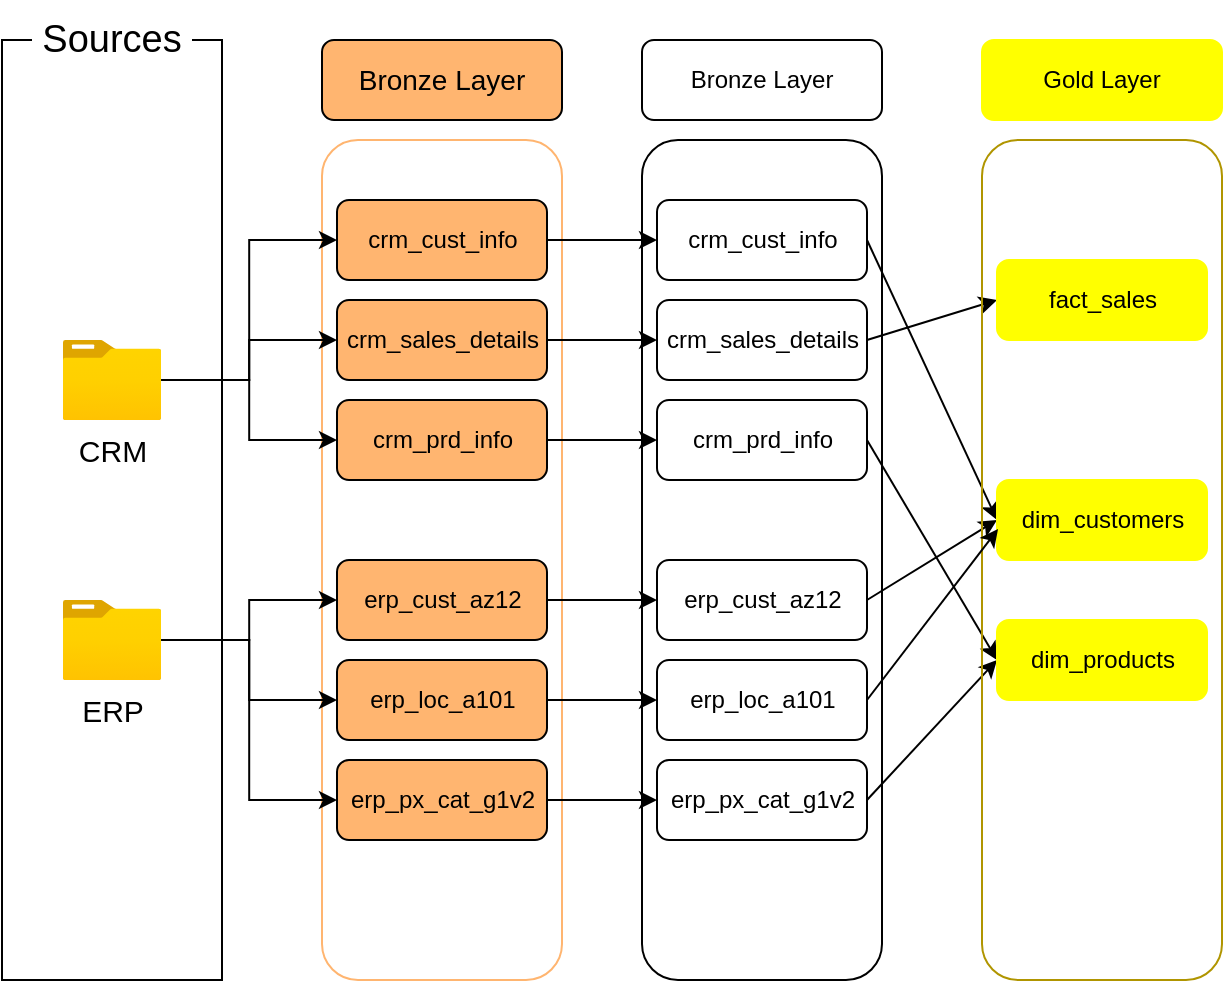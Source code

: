 <mxfile version="27.0.5">
  <diagram name="Page-1" id="4Pe4ApwGneUvlaL52mOm">
    <mxGraphModel dx="868" dy="522" grid="1" gridSize="10" guides="1" tooltips="1" connect="1" arrows="1" fold="1" page="1" pageScale="1" pageWidth="850" pageHeight="1100" math="0" shadow="0">
      <root>
        <mxCell id="0" />
        <mxCell id="1" parent="0" />
        <mxCell id="gVY9wtPqPmXzFbUHcXMq-1" value="" style="rounded=0;whiteSpace=wrap;html=1;fillStyle=hatch;" parent="1" vertex="1">
          <mxGeometry x="30" y="100" width="110" height="470" as="geometry" />
        </mxCell>
        <mxCell id="gVY9wtPqPmXzFbUHcXMq-3" value="" style="rounded=1;whiteSpace=wrap;html=1;fillStyle=hatch;strokeColor=#FFB570;" parent="1" vertex="1">
          <mxGeometry x="190" y="150" width="120" height="420" as="geometry" />
        </mxCell>
        <mxCell id="gVY9wtPqPmXzFbUHcXMq-4" value="" style="rounded=1;whiteSpace=wrap;html=1;fillStyle=auto;fillColor=none;" parent="1" vertex="1">
          <mxGeometry x="350" y="150" width="120" height="420" as="geometry" />
        </mxCell>
        <mxCell id="gVY9wtPqPmXzFbUHcXMq-6" value="&lt;font style=&quot;font-size: 19px;&quot;&gt;Sources&lt;/font&gt;" style="rounded=0;whiteSpace=wrap;html=1;strokeColor=none;" parent="1" vertex="1">
          <mxGeometry x="45" y="80" width="80" height="40" as="geometry" />
        </mxCell>
        <mxCell id="gVY9wtPqPmXzFbUHcXMq-18" style="edgeStyle=orthogonalEdgeStyle;rounded=0;orthogonalLoop=1;jettySize=auto;html=1;entryX=0;entryY=0.5;entryDx=0;entryDy=0;" parent="1" source="gVY9wtPqPmXzFbUHcXMq-7" target="gVY9wtPqPmXzFbUHcXMq-14" edge="1">
          <mxGeometry relative="1" as="geometry" />
        </mxCell>
        <mxCell id="gVY9wtPqPmXzFbUHcXMq-21" style="edgeStyle=orthogonalEdgeStyle;rounded=0;orthogonalLoop=1;jettySize=auto;html=1;entryX=0;entryY=0.5;entryDx=0;entryDy=0;" parent="1" source="gVY9wtPqPmXzFbUHcXMq-7" target="gVY9wtPqPmXzFbUHcXMq-12" edge="1">
          <mxGeometry relative="1" as="geometry" />
        </mxCell>
        <mxCell id="gVY9wtPqPmXzFbUHcXMq-22" style="edgeStyle=orthogonalEdgeStyle;rounded=0;orthogonalLoop=1;jettySize=auto;html=1;entryX=0;entryY=0.5;entryDx=0;entryDy=0;" parent="1" source="gVY9wtPqPmXzFbUHcXMq-7" target="gVY9wtPqPmXzFbUHcXMq-13" edge="1">
          <mxGeometry relative="1" as="geometry" />
        </mxCell>
        <mxCell id="gVY9wtPqPmXzFbUHcXMq-7" value="&lt;font style=&quot;font-size: 15px;&quot;&gt;CRM&lt;/font&gt;" style="image;aspect=fixed;html=1;points=[];align=center;fontSize=12;image=img/lib/azure2/general/Folder_Blank.svg;" parent="1" vertex="1">
          <mxGeometry x="60.36" y="250" width="49.29" height="40" as="geometry" />
        </mxCell>
        <mxCell id="gVY9wtPqPmXzFbUHcXMq-23" style="edgeStyle=orthogonalEdgeStyle;rounded=0;orthogonalLoop=1;jettySize=auto;html=1;entryX=0;entryY=0.5;entryDx=0;entryDy=0;" parent="1" source="gVY9wtPqPmXzFbUHcXMq-8" target="gVY9wtPqPmXzFbUHcXMq-15" edge="1">
          <mxGeometry relative="1" as="geometry" />
        </mxCell>
        <mxCell id="gVY9wtPqPmXzFbUHcXMq-24" style="edgeStyle=orthogonalEdgeStyle;rounded=0;orthogonalLoop=1;jettySize=auto;html=1;entryX=0;entryY=0.5;entryDx=0;entryDy=0;" parent="1" source="gVY9wtPqPmXzFbUHcXMq-8" target="gVY9wtPqPmXzFbUHcXMq-16" edge="1">
          <mxGeometry relative="1" as="geometry" />
        </mxCell>
        <mxCell id="gVY9wtPqPmXzFbUHcXMq-25" style="edgeStyle=orthogonalEdgeStyle;rounded=0;orthogonalLoop=1;jettySize=auto;html=1;entryX=0;entryY=0.5;entryDx=0;entryDy=0;" parent="1" source="gVY9wtPqPmXzFbUHcXMq-8" target="gVY9wtPqPmXzFbUHcXMq-17" edge="1">
          <mxGeometry relative="1" as="geometry" />
        </mxCell>
        <mxCell id="gVY9wtPqPmXzFbUHcXMq-8" value="&lt;span style=&quot;font-size: 15px;&quot;&gt;ERP&lt;/span&gt;" style="image;aspect=fixed;html=1;points=[];align=center;fontSize=12;image=img/lib/azure2/general/Folder_Blank.svg;" parent="1" vertex="1">
          <mxGeometry x="60.36" y="380" width="49.29" height="40" as="geometry" />
        </mxCell>
        <mxCell id="gVY9wtPqPmXzFbUHcXMq-9" value="&lt;font style=&quot;font-size: 14px;&quot;&gt;Bronze Layer&lt;/font&gt;" style="rounded=1;whiteSpace=wrap;html=1;fillStyle=solid;fillColor=#FFB570;fontColor=#000000;" parent="1" vertex="1">
          <mxGeometry x="190" y="100" width="120" height="40" as="geometry" />
        </mxCell>
        <mxCell id="gVY9wtPqPmXzFbUHcXMq-10" value="Bronze Layer" style="rounded=1;whiteSpace=wrap;html=1;fillStyle=auto;fillColor=#FFFFFF;fontColor=#000000;" parent="1" vertex="1">
          <mxGeometry x="350" y="100" width="120" height="40" as="geometry" />
        </mxCell>
        <mxCell id="H48lbSs6PlIa-w5kw-XM-9" style="edgeStyle=orthogonalEdgeStyle;rounded=0;orthogonalLoop=1;jettySize=auto;html=1;entryX=0;entryY=0.5;entryDx=0;entryDy=0;" parent="1" source="gVY9wtPqPmXzFbUHcXMq-12" target="H48lbSs6PlIa-w5kw-XM-1" edge="1">
          <mxGeometry relative="1" as="geometry" />
        </mxCell>
        <mxCell id="gVY9wtPqPmXzFbUHcXMq-12" value="crm_sales_details" style="rounded=1;whiteSpace=wrap;html=1;fillStyle=solid;fillColor=#FFB570;fontColor=#000000;" parent="1" vertex="1">
          <mxGeometry x="197.5" y="230" width="105" height="40" as="geometry" />
        </mxCell>
        <mxCell id="H48lbSs6PlIa-w5kw-XM-10" style="edgeStyle=orthogonalEdgeStyle;rounded=0;orthogonalLoop=1;jettySize=auto;html=1;entryX=0;entryY=0.5;entryDx=0;entryDy=0;" parent="1" source="gVY9wtPqPmXzFbUHcXMq-13" target="H48lbSs6PlIa-w5kw-XM-2" edge="1">
          <mxGeometry relative="1" as="geometry" />
        </mxCell>
        <mxCell id="gVY9wtPqPmXzFbUHcXMq-13" value="crm_prd_info" style="rounded=1;whiteSpace=wrap;html=1;fillStyle=solid;fillColor=#FFB570;fontColor=#000000;" parent="1" vertex="1">
          <mxGeometry x="197.5" y="280" width="105" height="40" as="geometry" />
        </mxCell>
        <mxCell id="H48lbSs6PlIa-w5kw-XM-7" style="edgeStyle=orthogonalEdgeStyle;rounded=0;orthogonalLoop=1;jettySize=auto;html=1;exitX=1;exitY=0.5;exitDx=0;exitDy=0;entryX=0;entryY=0.5;entryDx=0;entryDy=0;" parent="1" source="gVY9wtPqPmXzFbUHcXMq-14" target="H48lbSs6PlIa-w5kw-XM-3" edge="1">
          <mxGeometry relative="1" as="geometry" />
        </mxCell>
        <mxCell id="gVY9wtPqPmXzFbUHcXMq-14" value="crm_cust_info" style="rounded=1;whiteSpace=wrap;html=1;fillStyle=solid;fillColor=#FFB570;fontColor=#000000;" parent="1" vertex="1">
          <mxGeometry x="197.5" y="180" width="105" height="40" as="geometry" />
        </mxCell>
        <mxCell id="H48lbSs6PlIa-w5kw-XM-11" style="edgeStyle=orthogonalEdgeStyle;rounded=0;orthogonalLoop=1;jettySize=auto;html=1;entryX=0;entryY=0.5;entryDx=0;entryDy=0;" parent="1" source="gVY9wtPqPmXzFbUHcXMq-15" target="H48lbSs6PlIa-w5kw-XM-4" edge="1">
          <mxGeometry relative="1" as="geometry" />
        </mxCell>
        <mxCell id="gVY9wtPqPmXzFbUHcXMq-15" value="erp_cust_az12" style="rounded=1;whiteSpace=wrap;html=1;fillStyle=solid;fillColor=#FFB570;fontColor=#000000;" parent="1" vertex="1">
          <mxGeometry x="197.5" y="360" width="105" height="40" as="geometry" />
        </mxCell>
        <mxCell id="H48lbSs6PlIa-w5kw-XM-12" style="edgeStyle=orthogonalEdgeStyle;rounded=0;orthogonalLoop=1;jettySize=auto;html=1;entryX=0;entryY=0.5;entryDx=0;entryDy=0;" parent="1" source="gVY9wtPqPmXzFbUHcXMq-16" target="H48lbSs6PlIa-w5kw-XM-5" edge="1">
          <mxGeometry relative="1" as="geometry" />
        </mxCell>
        <mxCell id="gVY9wtPqPmXzFbUHcXMq-16" value="erp_loc_a101" style="rounded=1;whiteSpace=wrap;html=1;fillStyle=solid;fillColor=#FFB570;fontColor=#000000;" parent="1" vertex="1">
          <mxGeometry x="197.5" y="410" width="105" height="40" as="geometry" />
        </mxCell>
        <mxCell id="H48lbSs6PlIa-w5kw-XM-13" style="edgeStyle=orthogonalEdgeStyle;rounded=0;orthogonalLoop=1;jettySize=auto;html=1;entryX=0;entryY=0.5;entryDx=0;entryDy=0;" parent="1" source="gVY9wtPqPmXzFbUHcXMq-17" target="H48lbSs6PlIa-w5kw-XM-6" edge="1">
          <mxGeometry relative="1" as="geometry" />
        </mxCell>
        <mxCell id="gVY9wtPqPmXzFbUHcXMq-17" value="erp_px_cat_g1v2" style="rounded=1;whiteSpace=wrap;html=1;fillStyle=solid;fillColor=#FFB570;fontColor=#000000;" parent="1" vertex="1">
          <mxGeometry x="197.5" y="460" width="105" height="40" as="geometry" />
        </mxCell>
        <mxCell id="Fz5hiR6GQDtzPZ51xnKj-9" style="rounded=0;orthogonalLoop=1;jettySize=auto;html=1;entryX=0;entryY=0.5;entryDx=0;entryDy=0;exitX=1;exitY=0.5;exitDx=0;exitDy=0;" edge="1" parent="1" source="H48lbSs6PlIa-w5kw-XM-1" target="Fz5hiR6GQDtzPZ51xnKj-3">
          <mxGeometry relative="1" as="geometry" />
        </mxCell>
        <mxCell id="H48lbSs6PlIa-w5kw-XM-1" value="crm_sales_details" style="rounded=1;whiteSpace=wrap;html=1;fillStyle=solid;fillColor=#FFFFFF;fontColor=#000000;" parent="1" vertex="1">
          <mxGeometry x="357.5" y="230" width="105" height="40" as="geometry" />
        </mxCell>
        <mxCell id="Fz5hiR6GQDtzPZ51xnKj-12" style="rounded=0;orthogonalLoop=1;jettySize=auto;html=1;entryX=0;entryY=0.5;entryDx=0;entryDy=0;exitX=1;exitY=0.5;exitDx=0;exitDy=0;" edge="1" parent="1" source="H48lbSs6PlIa-w5kw-XM-2" target="Fz5hiR6GQDtzPZ51xnKj-4">
          <mxGeometry relative="1" as="geometry" />
        </mxCell>
        <mxCell id="H48lbSs6PlIa-w5kw-XM-2" value="crm_prd_info" style="rounded=1;whiteSpace=wrap;html=1;fillStyle=solid;fillColor=#FFFFFF;fontColor=#000000;" parent="1" vertex="1">
          <mxGeometry x="357.5" y="280" width="105" height="40" as="geometry" />
        </mxCell>
        <mxCell id="Fz5hiR6GQDtzPZ51xnKj-18" style="rounded=0;orthogonalLoop=1;jettySize=auto;html=1;entryX=0;entryY=0.5;entryDx=0;entryDy=0;exitX=1;exitY=0.5;exitDx=0;exitDy=0;" edge="1" parent="1" source="H48lbSs6PlIa-w5kw-XM-3" target="Fz5hiR6GQDtzPZ51xnKj-5">
          <mxGeometry relative="1" as="geometry" />
        </mxCell>
        <mxCell id="H48lbSs6PlIa-w5kw-XM-3" value="crm_cust_info" style="rounded=1;whiteSpace=wrap;html=1;fillStyle=solid;fillColor=#FFFFFF;fontColor=#000000;" parent="1" vertex="1">
          <mxGeometry x="357.5" y="180" width="105" height="40" as="geometry" />
        </mxCell>
        <mxCell id="Fz5hiR6GQDtzPZ51xnKj-13" style="rounded=0;orthogonalLoop=1;jettySize=auto;html=1;entryX=0;entryY=0.5;entryDx=0;entryDy=0;exitX=1;exitY=0.5;exitDx=0;exitDy=0;" edge="1" parent="1" source="H48lbSs6PlIa-w5kw-XM-4" target="Fz5hiR6GQDtzPZ51xnKj-5">
          <mxGeometry relative="1" as="geometry" />
        </mxCell>
        <mxCell id="H48lbSs6PlIa-w5kw-XM-4" value="erp_cust_az12" style="rounded=1;whiteSpace=wrap;html=1;fillStyle=solid;fillColor=#FFFFFF;fontColor=#000000;" parent="1" vertex="1">
          <mxGeometry x="357.5" y="360" width="105" height="40" as="geometry" />
        </mxCell>
        <mxCell id="H48lbSs6PlIa-w5kw-XM-5" value="erp_loc_a101" style="rounded=1;whiteSpace=wrap;html=1;fillStyle=solid;fillColor=#FFFFFF;fontColor=#000000;" parent="1" vertex="1">
          <mxGeometry x="357.5" y="410" width="105" height="40" as="geometry" />
        </mxCell>
        <mxCell id="Fz5hiR6GQDtzPZ51xnKj-17" style="rounded=0;orthogonalLoop=1;jettySize=auto;html=1;entryX=0;entryY=0.5;entryDx=0;entryDy=0;exitX=1;exitY=0.5;exitDx=0;exitDy=0;" edge="1" parent="1" source="H48lbSs6PlIa-w5kw-XM-6" target="Fz5hiR6GQDtzPZ51xnKj-4">
          <mxGeometry relative="1" as="geometry" />
        </mxCell>
        <mxCell id="H48lbSs6PlIa-w5kw-XM-6" value="erp_px_cat_g1v2" style="rounded=1;whiteSpace=wrap;html=1;fillStyle=solid;fillColor=#FFFFFF;fontColor=#000000;" parent="1" vertex="1">
          <mxGeometry x="357.5" y="460" width="105" height="40" as="geometry" />
        </mxCell>
        <mxCell id="Fz5hiR6GQDtzPZ51xnKj-1" value="" style="rounded=1;whiteSpace=wrap;html=1;fillStyle=auto;fillColor=none;fontColor=#000000;strokeColor=#B09500;" vertex="1" parent="1">
          <mxGeometry x="520" y="150" width="120" height="420" as="geometry" />
        </mxCell>
        <mxCell id="Fz5hiR6GQDtzPZ51xnKj-2" value="Gold Layer" style="rounded=1;whiteSpace=wrap;html=1;fillStyle=auto;fillColor=#FFFF00;fontColor=#000000;strokeColor=#FFFF00;" vertex="1" parent="1">
          <mxGeometry x="520" y="100" width="120" height="40" as="geometry" />
        </mxCell>
        <mxCell id="Fz5hiR6GQDtzPZ51xnKj-3" value="fact_sales" style="rounded=1;whiteSpace=wrap;html=1;fillStyle=solid;fillColor=#FFFF00;fontColor=#000000;strokeColor=#FFFF00;" vertex="1" parent="1">
          <mxGeometry x="527.5" y="210" width="105" height="40" as="geometry" />
        </mxCell>
        <mxCell id="Fz5hiR6GQDtzPZ51xnKj-4" value="dim_products" style="rounded=1;whiteSpace=wrap;html=1;fillStyle=solid;fillColor=#FFFF00;fontColor=#000000;strokeColor=#FFFF00;" vertex="1" parent="1">
          <mxGeometry x="527.5" y="390" width="105" height="40" as="geometry" />
        </mxCell>
        <mxCell id="Fz5hiR6GQDtzPZ51xnKj-5" value="dim_customers" style="rounded=1;whiteSpace=wrap;html=1;fillStyle=solid;fillColor=#FFFF00;fontColor=#000000;strokeColor=#FFFF00;" vertex="1" parent="1">
          <mxGeometry x="527.5" y="320" width="105" height="40" as="geometry" />
        </mxCell>
        <mxCell id="Fz5hiR6GQDtzPZ51xnKj-14" style="rounded=0;orthogonalLoop=1;jettySize=auto;html=1;exitX=1;exitY=0.5;exitDx=0;exitDy=0;entryX=0.005;entryY=0.613;entryDx=0;entryDy=0;entryPerimeter=0;" edge="1" parent="1" source="H48lbSs6PlIa-w5kw-XM-5" target="Fz5hiR6GQDtzPZ51xnKj-5">
          <mxGeometry relative="1" as="geometry">
            <mxPoint x="462.5" y="435" as="sourcePoint" />
            <mxPoint x="500" y="237.677" as="targetPoint" />
          </mxGeometry>
        </mxCell>
      </root>
    </mxGraphModel>
  </diagram>
</mxfile>
